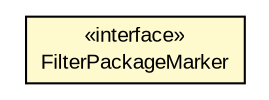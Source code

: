 #!/usr/local/bin/dot
#
# Class diagram 
# Generated by UMLGraph version R5_6 (http://www.umlgraph.org/)
#

digraph G {
	edge [fontname="arial",fontsize=10,labelfontname="arial",labelfontsize=10];
	node [fontname="arial",fontsize=10,shape=plaintext];
	nodesep=0.25;
	ranksep=0.5;
	// br.gov.to.sefaz.seg.filter.FilterPackageMarker
	c428368 [label=<<table title="br.gov.to.sefaz.seg.filter.FilterPackageMarker" border="0" cellborder="1" cellspacing="0" cellpadding="2" port="p" bgcolor="lemonChiffon" href="./FilterPackageMarker.html">
		<tr><td><table border="0" cellspacing="0" cellpadding="1">
<tr><td align="center" balign="center"> &#171;interface&#187; </td></tr>
<tr><td align="center" balign="center"> FilterPackageMarker </td></tr>
		</table></td></tr>
		</table>>, URL="./FilterPackageMarker.html", fontname="arial", fontcolor="black", fontsize=10.0];
}

